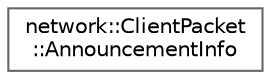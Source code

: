 digraph "Graphical Class Hierarchy"
{
 // LATEX_PDF_SIZE
  bgcolor="transparent";
  edge [fontname=Helvetica,fontsize=10,labelfontname=Helvetica,labelfontsize=10];
  node [fontname=Helvetica,fontsize=10,shape=box,height=0.2,width=0.4];
  rankdir="LR";
  Node0 [label="network::ClientPacket\l::AnnouncementInfo",height=0.2,width=0.4,color="grey40", fillcolor="white", style="filled",URL="$d8/dcf/structnetwork_1_1_client_packet_1_1_announcement_info.html",tooltip=" "];
}
